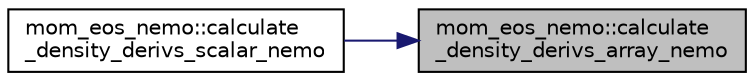 digraph "mom_eos_nemo::calculate_density_derivs_array_nemo"
{
 // INTERACTIVE_SVG=YES
 // LATEX_PDF_SIZE
  edge [fontname="Helvetica",fontsize="10",labelfontname="Helvetica",labelfontsize="10"];
  node [fontname="Helvetica",fontsize="10",shape=record];
  rankdir="RL";
  Node1 [label="mom_eos_nemo::calculate\l_density_derivs_array_nemo",height=0.2,width=0.4,color="black", fillcolor="grey75", style="filled", fontcolor="black",tooltip="For a given thermodynamic state, calculate the derivatives of density with conservative temperature a..."];
  Node1 -> Node2 [dir="back",color="midnightblue",fontsize="10",style="solid",fontname="Helvetica"];
  Node2 [label="mom_eos_nemo::calculate\l_density_derivs_scalar_nemo",height=0.2,width=0.4,color="black", fillcolor="white", style="filled",URL="$namespacemom__eos__nemo.html#a07b8b3637c4d692b17a97c1e58dddbf7",tooltip="Wrapper to calculate_density_derivs_array for scalar inputs."];
}
